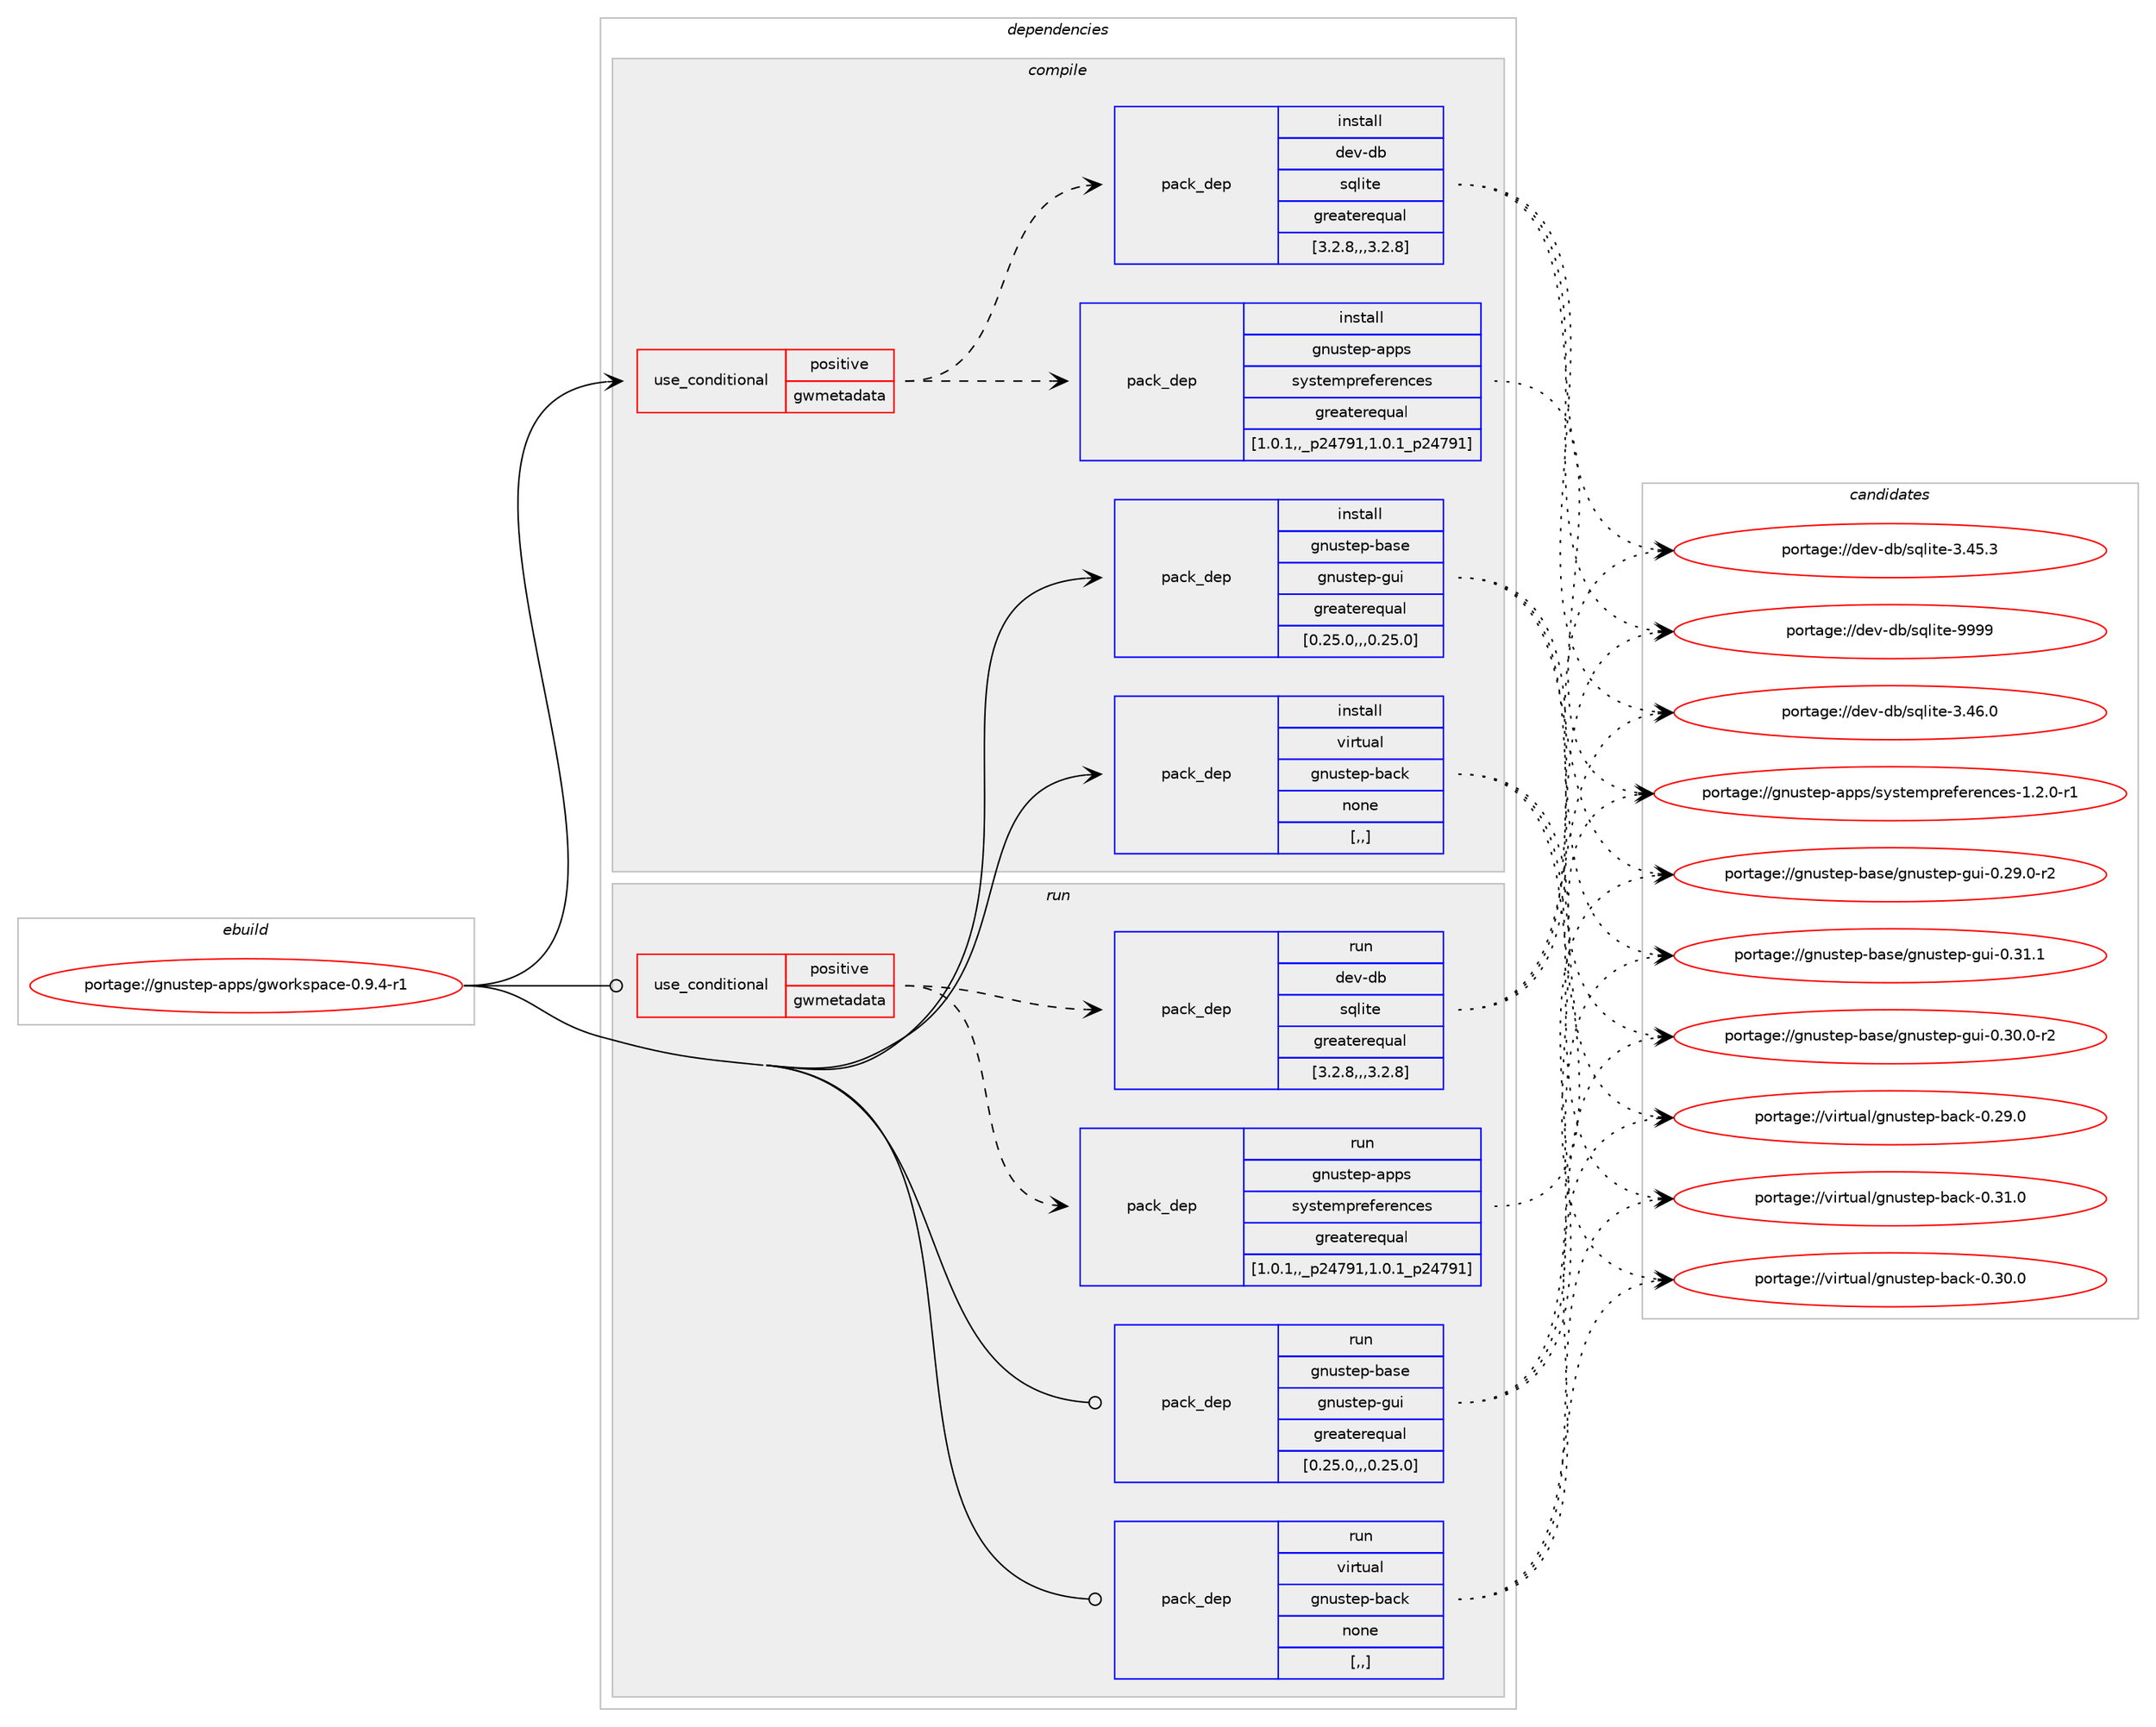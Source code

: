 digraph prolog {

# *************
# Graph options
# *************

newrank=true;
concentrate=true;
compound=true;
graph [rankdir=LR,fontname=Helvetica,fontsize=10,ranksep=1.5];#, ranksep=2.5, nodesep=0.2];
edge  [arrowhead=vee];
node  [fontname=Helvetica,fontsize=10];

# **********
# The ebuild
# **********

subgraph cluster_leftcol {
color=gray;
label=<<i>ebuild</i>>;
id [label="portage://gnustep-apps/gworkspace-0.9.4-r1", color=red, width=4, href="../gnustep-apps/gworkspace-0.9.4-r1.svg"];
}

# ****************
# The dependencies
# ****************

subgraph cluster_midcol {
color=gray;
label=<<i>dependencies</i>>;
subgraph cluster_compile {
fillcolor="#eeeeee";
style=filled;
label=<<i>compile</i>>;
subgraph cond65989 {
dependency241304 [label=<<TABLE BORDER="0" CELLBORDER="1" CELLSPACING="0" CELLPADDING="4"><TR><TD ROWSPAN="3" CELLPADDING="10">use_conditional</TD></TR><TR><TD>positive</TD></TR><TR><TD>gwmetadata</TD></TR></TABLE>>, shape=none, color=red];
subgraph pack173775 {
dependency241305 [label=<<TABLE BORDER="0" CELLBORDER="1" CELLSPACING="0" CELLPADDING="4" WIDTH="220"><TR><TD ROWSPAN="6" CELLPADDING="30">pack_dep</TD></TR><TR><TD WIDTH="110">install</TD></TR><TR><TD>gnustep-apps</TD></TR><TR><TD>systempreferences</TD></TR><TR><TD>greaterequal</TD></TR><TR><TD>[1.0.1,,_p24791,1.0.1_p24791]</TD></TR></TABLE>>, shape=none, color=blue];
}
dependency241304:e -> dependency241305:w [weight=20,style="dashed",arrowhead="vee"];
subgraph pack173776 {
dependency241306 [label=<<TABLE BORDER="0" CELLBORDER="1" CELLSPACING="0" CELLPADDING="4" WIDTH="220"><TR><TD ROWSPAN="6" CELLPADDING="30">pack_dep</TD></TR><TR><TD WIDTH="110">install</TD></TR><TR><TD>dev-db</TD></TR><TR><TD>sqlite</TD></TR><TR><TD>greaterequal</TD></TR><TR><TD>[3.2.8,,,3.2.8]</TD></TR></TABLE>>, shape=none, color=blue];
}
dependency241304:e -> dependency241306:w [weight=20,style="dashed",arrowhead="vee"];
}
id:e -> dependency241304:w [weight=20,style="solid",arrowhead="vee"];
subgraph pack173777 {
dependency241307 [label=<<TABLE BORDER="0" CELLBORDER="1" CELLSPACING="0" CELLPADDING="4" WIDTH="220"><TR><TD ROWSPAN="6" CELLPADDING="30">pack_dep</TD></TR><TR><TD WIDTH="110">install</TD></TR><TR><TD>gnustep-base</TD></TR><TR><TD>gnustep-gui</TD></TR><TR><TD>greaterequal</TD></TR><TR><TD>[0.25.0,,,0.25.0]</TD></TR></TABLE>>, shape=none, color=blue];
}
id:e -> dependency241307:w [weight=20,style="solid",arrowhead="vee"];
subgraph pack173778 {
dependency241308 [label=<<TABLE BORDER="0" CELLBORDER="1" CELLSPACING="0" CELLPADDING="4" WIDTH="220"><TR><TD ROWSPAN="6" CELLPADDING="30">pack_dep</TD></TR><TR><TD WIDTH="110">install</TD></TR><TR><TD>virtual</TD></TR><TR><TD>gnustep-back</TD></TR><TR><TD>none</TD></TR><TR><TD>[,,]</TD></TR></TABLE>>, shape=none, color=blue];
}
id:e -> dependency241308:w [weight=20,style="solid",arrowhead="vee"];
}
subgraph cluster_compileandrun {
fillcolor="#eeeeee";
style=filled;
label=<<i>compile and run</i>>;
}
subgraph cluster_run {
fillcolor="#eeeeee";
style=filled;
label=<<i>run</i>>;
subgraph cond65990 {
dependency241309 [label=<<TABLE BORDER="0" CELLBORDER="1" CELLSPACING="0" CELLPADDING="4"><TR><TD ROWSPAN="3" CELLPADDING="10">use_conditional</TD></TR><TR><TD>positive</TD></TR><TR><TD>gwmetadata</TD></TR></TABLE>>, shape=none, color=red];
subgraph pack173779 {
dependency241310 [label=<<TABLE BORDER="0" CELLBORDER="1" CELLSPACING="0" CELLPADDING="4" WIDTH="220"><TR><TD ROWSPAN="6" CELLPADDING="30">pack_dep</TD></TR><TR><TD WIDTH="110">run</TD></TR><TR><TD>gnustep-apps</TD></TR><TR><TD>systempreferences</TD></TR><TR><TD>greaterequal</TD></TR><TR><TD>[1.0.1,,_p24791,1.0.1_p24791]</TD></TR></TABLE>>, shape=none, color=blue];
}
dependency241309:e -> dependency241310:w [weight=20,style="dashed",arrowhead="vee"];
subgraph pack173780 {
dependency241311 [label=<<TABLE BORDER="0" CELLBORDER="1" CELLSPACING="0" CELLPADDING="4" WIDTH="220"><TR><TD ROWSPAN="6" CELLPADDING="30">pack_dep</TD></TR><TR><TD WIDTH="110">run</TD></TR><TR><TD>dev-db</TD></TR><TR><TD>sqlite</TD></TR><TR><TD>greaterequal</TD></TR><TR><TD>[3.2.8,,,3.2.8]</TD></TR></TABLE>>, shape=none, color=blue];
}
dependency241309:e -> dependency241311:w [weight=20,style="dashed",arrowhead="vee"];
}
id:e -> dependency241309:w [weight=20,style="solid",arrowhead="odot"];
subgraph pack173781 {
dependency241312 [label=<<TABLE BORDER="0" CELLBORDER="1" CELLSPACING="0" CELLPADDING="4" WIDTH="220"><TR><TD ROWSPAN="6" CELLPADDING="30">pack_dep</TD></TR><TR><TD WIDTH="110">run</TD></TR><TR><TD>gnustep-base</TD></TR><TR><TD>gnustep-gui</TD></TR><TR><TD>greaterequal</TD></TR><TR><TD>[0.25.0,,,0.25.0]</TD></TR></TABLE>>, shape=none, color=blue];
}
id:e -> dependency241312:w [weight=20,style="solid",arrowhead="odot"];
subgraph pack173782 {
dependency241313 [label=<<TABLE BORDER="0" CELLBORDER="1" CELLSPACING="0" CELLPADDING="4" WIDTH="220"><TR><TD ROWSPAN="6" CELLPADDING="30">pack_dep</TD></TR><TR><TD WIDTH="110">run</TD></TR><TR><TD>virtual</TD></TR><TR><TD>gnustep-back</TD></TR><TR><TD>none</TD></TR><TR><TD>[,,]</TD></TR></TABLE>>, shape=none, color=blue];
}
id:e -> dependency241313:w [weight=20,style="solid",arrowhead="odot"];
}
}

# **************
# The candidates
# **************

subgraph cluster_choices {
rank=same;
color=gray;
label=<<i>candidates</i>>;

subgraph choice173775 {
color=black;
nodesep=1;
choice103110117115116101112459711211211547115121115116101109112114101102101114101110991011154549465046484511449 [label="portage://gnustep-apps/systempreferences-1.2.0-r1", color=red, width=4,href="../gnustep-apps/systempreferences-1.2.0-r1.svg"];
dependency241305:e -> choice103110117115116101112459711211211547115121115116101109112114101102101114101110991011154549465046484511449:w [style=dotted,weight="100"];
}
subgraph choice173776 {
color=black;
nodesep=1;
choice1001011184510098471151131081051161014557575757 [label="portage://dev-db/sqlite-9999", color=red, width=4,href="../dev-db/sqlite-9999.svg"];
choice10010111845100984711511310810511610145514652544648 [label="portage://dev-db/sqlite-3.46.0", color=red, width=4,href="../dev-db/sqlite-3.46.0.svg"];
choice10010111845100984711511310810511610145514652534651 [label="portage://dev-db/sqlite-3.45.3", color=red, width=4,href="../dev-db/sqlite-3.45.3.svg"];
dependency241306:e -> choice1001011184510098471151131081051161014557575757:w [style=dotted,weight="100"];
dependency241306:e -> choice10010111845100984711511310810511610145514652544648:w [style=dotted,weight="100"];
dependency241306:e -> choice10010111845100984711511310810511610145514652534651:w [style=dotted,weight="100"];
}
subgraph choice173777 {
color=black;
nodesep=1;
choice103110117115116101112459897115101471031101171151161011124510311710545484651494649 [label="portage://gnustep-base/gnustep-gui-0.31.1", color=red, width=4,href="../gnustep-base/gnustep-gui-0.31.1.svg"];
choice1031101171151161011124598971151014710311011711511610111245103117105454846514846484511450 [label="portage://gnustep-base/gnustep-gui-0.30.0-r2", color=red, width=4,href="../gnustep-base/gnustep-gui-0.30.0-r2.svg"];
choice1031101171151161011124598971151014710311011711511610111245103117105454846505746484511450 [label="portage://gnustep-base/gnustep-gui-0.29.0-r2", color=red, width=4,href="../gnustep-base/gnustep-gui-0.29.0-r2.svg"];
dependency241307:e -> choice103110117115116101112459897115101471031101171151161011124510311710545484651494649:w [style=dotted,weight="100"];
dependency241307:e -> choice1031101171151161011124598971151014710311011711511610111245103117105454846514846484511450:w [style=dotted,weight="100"];
dependency241307:e -> choice1031101171151161011124598971151014710311011711511610111245103117105454846505746484511450:w [style=dotted,weight="100"];
}
subgraph choice173778 {
color=black;
nodesep=1;
choice11810511411611797108471031101171151161011124598979910745484651494648 [label="portage://virtual/gnustep-back-0.31.0", color=red, width=4,href="../virtual/gnustep-back-0.31.0.svg"];
choice11810511411611797108471031101171151161011124598979910745484651484648 [label="portage://virtual/gnustep-back-0.30.0", color=red, width=4,href="../virtual/gnustep-back-0.30.0.svg"];
choice11810511411611797108471031101171151161011124598979910745484650574648 [label="portage://virtual/gnustep-back-0.29.0", color=red, width=4,href="../virtual/gnustep-back-0.29.0.svg"];
dependency241308:e -> choice11810511411611797108471031101171151161011124598979910745484651494648:w [style=dotted,weight="100"];
dependency241308:e -> choice11810511411611797108471031101171151161011124598979910745484651484648:w [style=dotted,weight="100"];
dependency241308:e -> choice11810511411611797108471031101171151161011124598979910745484650574648:w [style=dotted,weight="100"];
}
subgraph choice173779 {
color=black;
nodesep=1;
choice103110117115116101112459711211211547115121115116101109112114101102101114101110991011154549465046484511449 [label="portage://gnustep-apps/systempreferences-1.2.0-r1", color=red, width=4,href="../gnustep-apps/systempreferences-1.2.0-r1.svg"];
dependency241310:e -> choice103110117115116101112459711211211547115121115116101109112114101102101114101110991011154549465046484511449:w [style=dotted,weight="100"];
}
subgraph choice173780 {
color=black;
nodesep=1;
choice1001011184510098471151131081051161014557575757 [label="portage://dev-db/sqlite-9999", color=red, width=4,href="../dev-db/sqlite-9999.svg"];
choice10010111845100984711511310810511610145514652544648 [label="portage://dev-db/sqlite-3.46.0", color=red, width=4,href="../dev-db/sqlite-3.46.0.svg"];
choice10010111845100984711511310810511610145514652534651 [label="portage://dev-db/sqlite-3.45.3", color=red, width=4,href="../dev-db/sqlite-3.45.3.svg"];
dependency241311:e -> choice1001011184510098471151131081051161014557575757:w [style=dotted,weight="100"];
dependency241311:e -> choice10010111845100984711511310810511610145514652544648:w [style=dotted,weight="100"];
dependency241311:e -> choice10010111845100984711511310810511610145514652534651:w [style=dotted,weight="100"];
}
subgraph choice173781 {
color=black;
nodesep=1;
choice103110117115116101112459897115101471031101171151161011124510311710545484651494649 [label="portage://gnustep-base/gnustep-gui-0.31.1", color=red, width=4,href="../gnustep-base/gnustep-gui-0.31.1.svg"];
choice1031101171151161011124598971151014710311011711511610111245103117105454846514846484511450 [label="portage://gnustep-base/gnustep-gui-0.30.0-r2", color=red, width=4,href="../gnustep-base/gnustep-gui-0.30.0-r2.svg"];
choice1031101171151161011124598971151014710311011711511610111245103117105454846505746484511450 [label="portage://gnustep-base/gnustep-gui-0.29.0-r2", color=red, width=4,href="../gnustep-base/gnustep-gui-0.29.0-r2.svg"];
dependency241312:e -> choice103110117115116101112459897115101471031101171151161011124510311710545484651494649:w [style=dotted,weight="100"];
dependency241312:e -> choice1031101171151161011124598971151014710311011711511610111245103117105454846514846484511450:w [style=dotted,weight="100"];
dependency241312:e -> choice1031101171151161011124598971151014710311011711511610111245103117105454846505746484511450:w [style=dotted,weight="100"];
}
subgraph choice173782 {
color=black;
nodesep=1;
choice11810511411611797108471031101171151161011124598979910745484651494648 [label="portage://virtual/gnustep-back-0.31.0", color=red, width=4,href="../virtual/gnustep-back-0.31.0.svg"];
choice11810511411611797108471031101171151161011124598979910745484651484648 [label="portage://virtual/gnustep-back-0.30.0", color=red, width=4,href="../virtual/gnustep-back-0.30.0.svg"];
choice11810511411611797108471031101171151161011124598979910745484650574648 [label="portage://virtual/gnustep-back-0.29.0", color=red, width=4,href="../virtual/gnustep-back-0.29.0.svg"];
dependency241313:e -> choice11810511411611797108471031101171151161011124598979910745484651494648:w [style=dotted,weight="100"];
dependency241313:e -> choice11810511411611797108471031101171151161011124598979910745484651484648:w [style=dotted,weight="100"];
dependency241313:e -> choice11810511411611797108471031101171151161011124598979910745484650574648:w [style=dotted,weight="100"];
}
}

}
